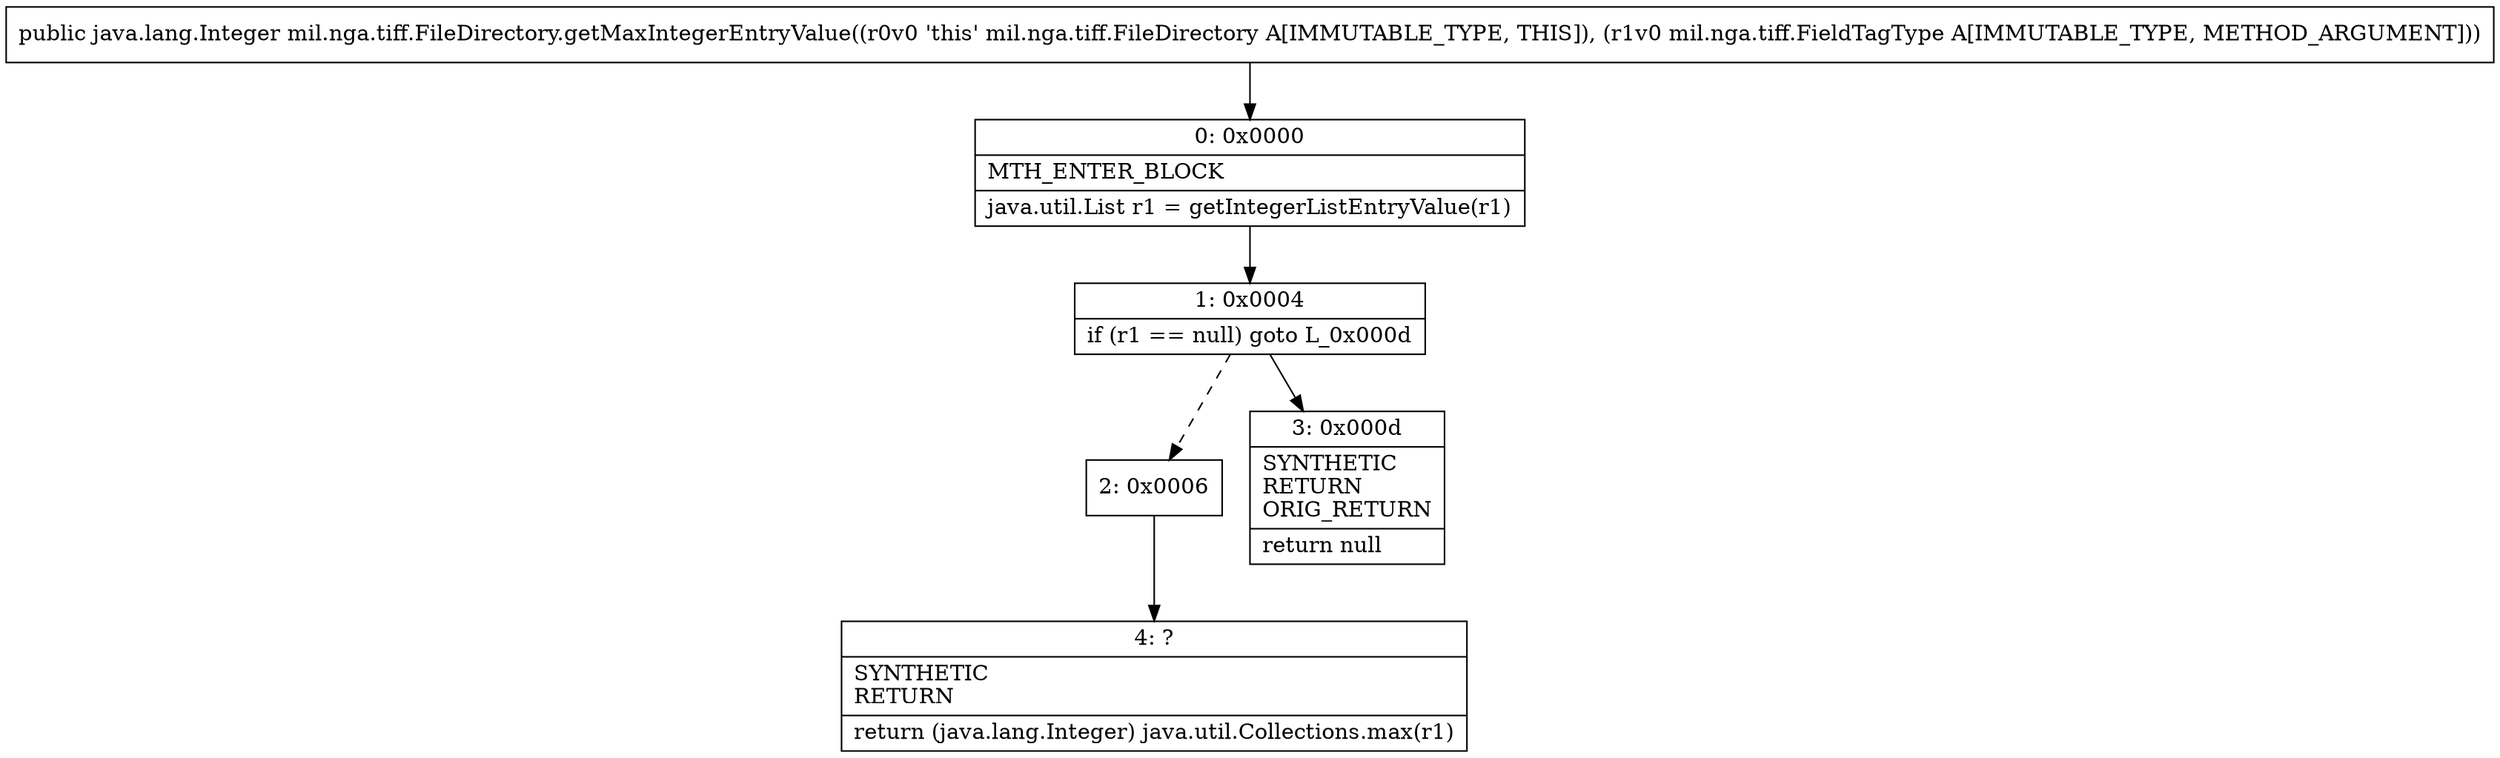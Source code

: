 digraph "CFG formil.nga.tiff.FileDirectory.getMaxIntegerEntryValue(Lmil\/nga\/tiff\/FieldTagType;)Ljava\/lang\/Integer;" {
Node_0 [shape=record,label="{0\:\ 0x0000|MTH_ENTER_BLOCK\l|java.util.List r1 = getIntegerListEntryValue(r1)\l}"];
Node_1 [shape=record,label="{1\:\ 0x0004|if (r1 == null) goto L_0x000d\l}"];
Node_2 [shape=record,label="{2\:\ 0x0006}"];
Node_3 [shape=record,label="{3\:\ 0x000d|SYNTHETIC\lRETURN\lORIG_RETURN\l|return null\l}"];
Node_4 [shape=record,label="{4\:\ ?|SYNTHETIC\lRETURN\l|return (java.lang.Integer) java.util.Collections.max(r1)\l}"];
MethodNode[shape=record,label="{public java.lang.Integer mil.nga.tiff.FileDirectory.getMaxIntegerEntryValue((r0v0 'this' mil.nga.tiff.FileDirectory A[IMMUTABLE_TYPE, THIS]), (r1v0 mil.nga.tiff.FieldTagType A[IMMUTABLE_TYPE, METHOD_ARGUMENT])) }"];
MethodNode -> Node_0;
Node_0 -> Node_1;
Node_1 -> Node_2[style=dashed];
Node_1 -> Node_3;
Node_2 -> Node_4;
}

